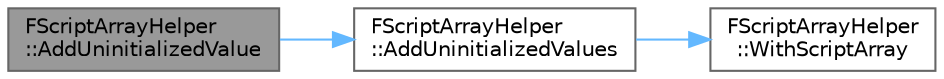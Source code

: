 digraph "FScriptArrayHelper::AddUninitializedValue"
{
 // INTERACTIVE_SVG=YES
 // LATEX_PDF_SIZE
  bgcolor="transparent";
  edge [fontname=Helvetica,fontsize=10,labelfontname=Helvetica,labelfontsize=10];
  node [fontname=Helvetica,fontsize=10,shape=box,height=0.2,width=0.4];
  rankdir="LR";
  Node1 [id="Node000001",label="FScriptArrayHelper\l::AddUninitializedValue",height=0.2,width=0.4,color="gray40", fillcolor="grey60", style="filled", fontcolor="black",tooltip="Add an uninitialized value to the end of the array."];
  Node1 -> Node2 [id="edge1_Node000001_Node000002",color="steelblue1",style="solid",tooltip=" "];
  Node2 [id="Node000002",label="FScriptArrayHelper\l::AddUninitializedValues",height=0.2,width=0.4,color="grey40", fillcolor="white", style="filled",URL="$dc/d07/classFScriptArrayHelper.html#a021a8859b0edae0c8de5ab023fcc0512",tooltip="Add uninitialized values to the end of the array."];
  Node2 -> Node3 [id="edge2_Node000002_Node000003",color="steelblue1",style="solid",tooltip=" "];
  Node3 [id="Node000003",label="FScriptArrayHelper\l::WithScriptArray",height=0.2,width=0.4,color="grey40", fillcolor="white", style="filled",URL="$dc/d07/classFScriptArrayHelper.html#a26bf8b2b29c65b66f8c552913b961209",tooltip=" "];
}
